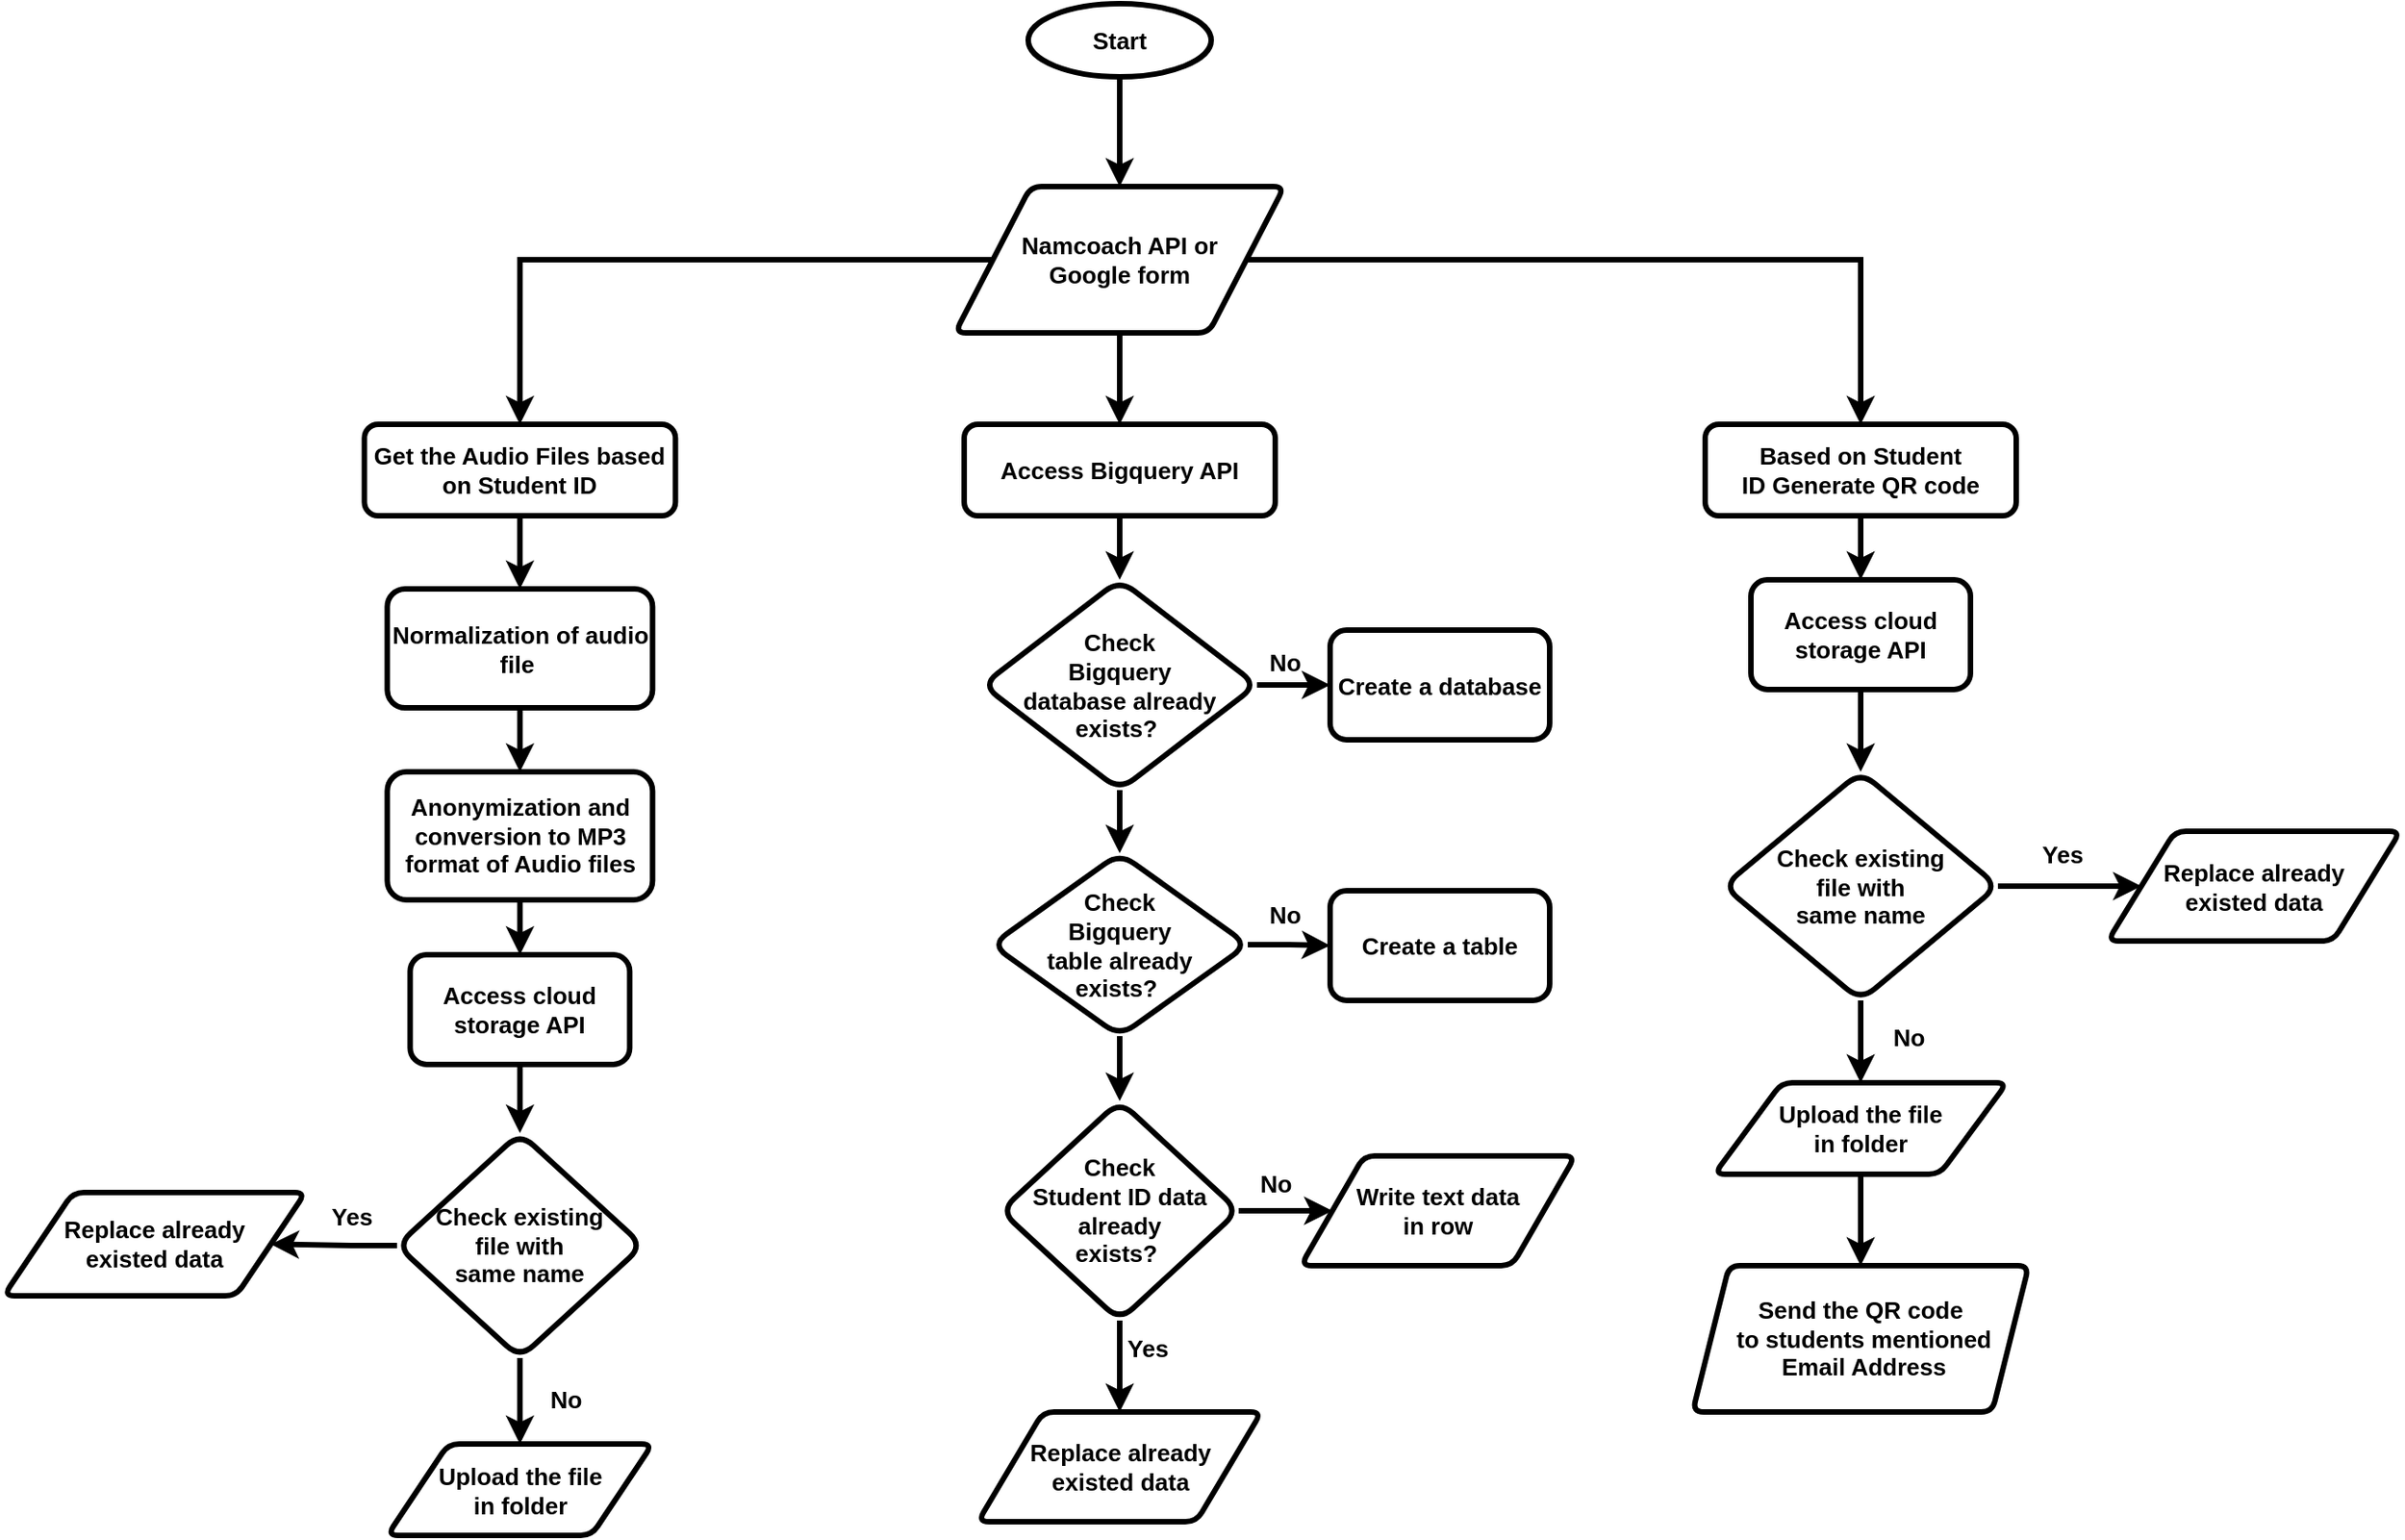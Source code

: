 <mxfile version="21.3.7" type="device">
  <diagram id="C5RBs43oDa-KdzZeNtuy" name="Page-1">
    <mxGraphModel dx="1617" dy="1725" grid="1" gridSize="10" guides="1" tooltips="1" connect="1" arrows="1" fold="1" page="1" pageScale="1" pageWidth="827" pageHeight="1169" math="0" shadow="0">
      <root>
        <mxCell id="WIyWlLk6GJQsqaUBKTNV-0" />
        <mxCell id="WIyWlLk6GJQsqaUBKTNV-1" parent="WIyWlLk6GJQsqaUBKTNV-0" />
        <mxCell id="HFD87ZsTar68PI5t0bXh-17" value="" style="edgeStyle=orthogonalEdgeStyle;rounded=0;orthogonalLoop=1;jettySize=auto;html=1;fontSize=13;fontStyle=1;strokeWidth=3;" parent="WIyWlLk6GJQsqaUBKTNV-1" source="HFD87ZsTar68PI5t0bXh-0" target="HFD87ZsTar68PI5t0bXh-8" edge="1">
          <mxGeometry relative="1" as="geometry" />
        </mxCell>
        <mxCell id="HFD87ZsTar68PI5t0bXh-0" value="Start" style="strokeWidth=3;html=1;shape=mxgraph.flowchart.start_1;whiteSpace=wrap;fontSize=13;fontStyle=1" parent="WIyWlLk6GJQsqaUBKTNV-1" vertex="1">
          <mxGeometry x="190" y="-30" width="100" height="40" as="geometry" />
        </mxCell>
        <mxCell id="FwLljS4KVHaQPc9MSkyf-1" value="" style="edgeStyle=orthogonalEdgeStyle;rounded=0;orthogonalLoop=1;jettySize=auto;html=1;strokeWidth=3;" parent="WIyWlLk6GJQsqaUBKTNV-1" source="HFD87ZsTar68PI5t0bXh-5" target="FwLljS4KVHaQPc9MSkyf-0" edge="1">
          <mxGeometry relative="1" as="geometry" />
        </mxCell>
        <mxCell id="HFD87ZsTar68PI5t0bXh-5" value="Get the Audio Files based on Student ID" style="rounded=1;whiteSpace=wrap;html=1;fontSize=13;glass=0;strokeWidth=3;shadow=0;fontStyle=1" parent="WIyWlLk6GJQsqaUBKTNV-1" vertex="1">
          <mxGeometry x="-172.82" y="200" width="170" height="50" as="geometry" />
        </mxCell>
        <mxCell id="HFD87ZsTar68PI5t0bXh-105" value="" style="edgeStyle=orthogonalEdgeStyle;rounded=0;orthogonalLoop=1;jettySize=auto;html=1;fontSize=13;fontStyle=1;strokeWidth=3;" parent="WIyWlLk6GJQsqaUBKTNV-1" source="HFD87ZsTar68PI5t0bXh-6" target="HFD87ZsTar68PI5t0bXh-104" edge="1">
          <mxGeometry relative="1" as="geometry" />
        </mxCell>
        <mxCell id="HFD87ZsTar68PI5t0bXh-6" value="Based on Student ID&amp;nbsp;Generate QR code" style="rounded=1;whiteSpace=wrap;html=1;fontSize=13;glass=0;strokeWidth=3;shadow=0;fontStyle=1" parent="WIyWlLk6GJQsqaUBKTNV-1" vertex="1">
          <mxGeometry x="560" y="200" width="170" height="50" as="geometry" />
        </mxCell>
        <mxCell id="HFD87ZsTar68PI5t0bXh-25" value="" style="edgeStyle=orthogonalEdgeStyle;rounded=0;orthogonalLoop=1;jettySize=auto;html=1;fontSize=13;fontStyle=1;strokeWidth=3;" parent="WIyWlLk6GJQsqaUBKTNV-1" source="HFD87ZsTar68PI5t0bXh-7" target="HFD87ZsTar68PI5t0bXh-24" edge="1">
          <mxGeometry relative="1" as="geometry" />
        </mxCell>
        <mxCell id="HFD87ZsTar68PI5t0bXh-7" value="Access Bigquery API" style="rounded=1;whiteSpace=wrap;html=1;fontSize=13;glass=0;strokeWidth=3;shadow=0;fontStyle=1" parent="WIyWlLk6GJQsqaUBKTNV-1" vertex="1">
          <mxGeometry x="155" y="200" width="170" height="50" as="geometry" />
        </mxCell>
        <mxCell id="HFD87ZsTar68PI5t0bXh-11" value="" style="edgeStyle=orthogonalEdgeStyle;rounded=0;orthogonalLoop=1;jettySize=auto;html=1;fontSize=13;fontStyle=1;strokeWidth=3;" parent="WIyWlLk6GJQsqaUBKTNV-1" source="HFD87ZsTar68PI5t0bXh-8" target="HFD87ZsTar68PI5t0bXh-6" edge="1">
          <mxGeometry relative="1" as="geometry">
            <mxPoint x="360" y="110" as="targetPoint" />
          </mxGeometry>
        </mxCell>
        <mxCell id="HFD87ZsTar68PI5t0bXh-13" style="edgeStyle=orthogonalEdgeStyle;rounded=0;orthogonalLoop=1;jettySize=auto;html=1;entryX=0.5;entryY=0;entryDx=0;entryDy=0;fontSize=13;fontStyle=1;strokeWidth=3;" parent="WIyWlLk6GJQsqaUBKTNV-1" source="HFD87ZsTar68PI5t0bXh-8" target="HFD87ZsTar68PI5t0bXh-5" edge="1">
          <mxGeometry relative="1" as="geometry" />
        </mxCell>
        <mxCell id="HFD87ZsTar68PI5t0bXh-14" style="edgeStyle=orthogonalEdgeStyle;rounded=0;orthogonalLoop=1;jettySize=auto;html=1;exitX=0.5;exitY=1;exitDx=0;exitDy=0;entryX=0.5;entryY=0;entryDx=0;entryDy=0;fontSize=13;fontStyle=1;strokeWidth=3;" parent="WIyWlLk6GJQsqaUBKTNV-1" source="HFD87ZsTar68PI5t0bXh-8" target="HFD87ZsTar68PI5t0bXh-7" edge="1">
          <mxGeometry relative="1" as="geometry" />
        </mxCell>
        <mxCell id="HFD87ZsTar68PI5t0bXh-8" value="Namcoach API or &lt;br style=&quot;font-size: 13px;&quot;&gt;Google form" style="shape=parallelogram;html=1;strokeWidth=3;perimeter=parallelogramPerimeter;whiteSpace=wrap;rounded=1;arcSize=12;size=0.23;fontSize=13;fontStyle=1" parent="WIyWlLk6GJQsqaUBKTNV-1" vertex="1">
          <mxGeometry x="150" y="70" width="180" height="80" as="geometry" />
        </mxCell>
        <mxCell id="HFD87ZsTar68PI5t0bXh-27" value="" style="edgeStyle=orthogonalEdgeStyle;rounded=0;orthogonalLoop=1;jettySize=auto;html=1;fontSize=13;fontStyle=1;strokeWidth=3;" parent="WIyWlLk6GJQsqaUBKTNV-1" source="HFD87ZsTar68PI5t0bXh-24" target="HFD87ZsTar68PI5t0bXh-26" edge="1">
          <mxGeometry relative="1" as="geometry" />
        </mxCell>
        <mxCell id="HFD87ZsTar68PI5t0bXh-48" value="" style="edgeStyle=orthogonalEdgeStyle;rounded=0;orthogonalLoop=1;jettySize=auto;html=1;fontSize=13;fontStyle=1;strokeWidth=3;" parent="WIyWlLk6GJQsqaUBKTNV-1" source="HFD87ZsTar68PI5t0bXh-24" target="HFD87ZsTar68PI5t0bXh-45" edge="1">
          <mxGeometry relative="1" as="geometry" />
        </mxCell>
        <mxCell id="HFD87ZsTar68PI5t0bXh-24" value="Check &lt;br style=&quot;font-size: 13px;&quot;&gt;Bigquery &lt;br style=&quot;font-size: 13px;&quot;&gt;database already exists?&amp;nbsp;" style="rhombus;whiteSpace=wrap;html=1;rounded=1;glass=0;strokeWidth=3;shadow=0;direction=west;fontSize=13;fontStyle=1" parent="WIyWlLk6GJQsqaUBKTNV-1" vertex="1">
          <mxGeometry x="165" y="285" width="150" height="115" as="geometry" />
        </mxCell>
        <mxCell id="HFD87ZsTar68PI5t0bXh-26" value="Create a database" style="rounded=1;whiteSpace=wrap;html=1;glass=0;strokeWidth=3;shadow=0;fontSize=13;fontStyle=1" parent="WIyWlLk6GJQsqaUBKTNV-1" vertex="1">
          <mxGeometry x="355" y="312.5" width="120" height="60" as="geometry" />
        </mxCell>
        <mxCell id="HFD87ZsTar68PI5t0bXh-28" value="No" style="text;html=1;align=center;verticalAlign=middle;resizable=0;points=[];autosize=1;strokeColor=none;fillColor=none;fontSize=13;fontStyle=1;strokeWidth=3;" parent="WIyWlLk6GJQsqaUBKTNV-1" vertex="1">
          <mxGeometry x="310" y="315" width="40" height="30" as="geometry" />
        </mxCell>
        <mxCell id="HFD87ZsTar68PI5t0bXh-44" value="" style="edgeStyle=orthogonalEdgeStyle;rounded=0;orthogonalLoop=1;jettySize=auto;html=1;fontSize=13;fontStyle=1;strokeWidth=3;" parent="WIyWlLk6GJQsqaUBKTNV-1" source="HFD87ZsTar68PI5t0bXh-45" target="HFD87ZsTar68PI5t0bXh-46" edge="1">
          <mxGeometry relative="1" as="geometry" />
        </mxCell>
        <mxCell id="HFD87ZsTar68PI5t0bXh-54" value="" style="edgeStyle=orthogonalEdgeStyle;rounded=0;orthogonalLoop=1;jettySize=auto;html=1;fontSize=13;fontStyle=1;strokeWidth=3;" parent="WIyWlLk6GJQsqaUBKTNV-1" source="HFD87ZsTar68PI5t0bXh-45" target="HFD87ZsTar68PI5t0bXh-50" edge="1">
          <mxGeometry relative="1" as="geometry" />
        </mxCell>
        <mxCell id="HFD87ZsTar68PI5t0bXh-45" value="Check &lt;br style=&quot;font-size: 13px;&quot;&gt;Bigquery &lt;br style=&quot;font-size: 13px;&quot;&gt;table already &lt;br style=&quot;font-size: 13px;&quot;&gt;exists?&amp;nbsp;" style="rhombus;whiteSpace=wrap;html=1;rounded=1;glass=0;strokeWidth=3;shadow=0;fontSize=13;fontStyle=1" parent="WIyWlLk6GJQsqaUBKTNV-1" vertex="1">
          <mxGeometry x="170" y="434.5" width="140" height="100" as="geometry" />
        </mxCell>
        <mxCell id="HFD87ZsTar68PI5t0bXh-46" value="Create a table" style="rounded=1;whiteSpace=wrap;html=1;glass=0;strokeWidth=3;shadow=0;fontSize=13;fontStyle=1" parent="WIyWlLk6GJQsqaUBKTNV-1" vertex="1">
          <mxGeometry x="355" y="455" width="120" height="60" as="geometry" />
        </mxCell>
        <mxCell id="HFD87ZsTar68PI5t0bXh-47" value="No" style="text;html=1;align=center;verticalAlign=middle;resizable=0;points=[];autosize=1;strokeColor=none;fillColor=none;fontSize=13;fontStyle=1;strokeWidth=3;" parent="WIyWlLk6GJQsqaUBKTNV-1" vertex="1">
          <mxGeometry x="310" y="452.5" width="40" height="30" as="geometry" />
        </mxCell>
        <mxCell id="HFD87ZsTar68PI5t0bXh-84" value="" style="edgeStyle=orthogonalEdgeStyle;rounded=0;orthogonalLoop=1;jettySize=auto;html=1;fontSize=13;fontStyle=1;strokeWidth=3;" parent="WIyWlLk6GJQsqaUBKTNV-1" source="HFD87ZsTar68PI5t0bXh-50" target="HFD87ZsTar68PI5t0bXh-83" edge="1">
          <mxGeometry relative="1" as="geometry" />
        </mxCell>
        <mxCell id="O80k9jahpUldKJ10qQsK-3" value="" style="edgeStyle=orthogonalEdgeStyle;rounded=0;orthogonalLoop=1;jettySize=auto;html=1;strokeWidth=3;" parent="WIyWlLk6GJQsqaUBKTNV-1" source="HFD87ZsTar68PI5t0bXh-50" target="HFD87ZsTar68PI5t0bXh-81" edge="1">
          <mxGeometry relative="1" as="geometry" />
        </mxCell>
        <mxCell id="HFD87ZsTar68PI5t0bXh-50" value="Check &lt;br style=&quot;font-size: 13px;&quot;&gt;Student ID data&lt;br style=&quot;font-size: 13px;&quot;&gt;already &lt;br style=&quot;font-size: 13px;&quot;&gt;exists?&amp;nbsp;" style="rhombus;whiteSpace=wrap;html=1;rounded=1;glass=0;strokeWidth=3;shadow=0;fontSize=13;fontStyle=1" parent="WIyWlLk6GJQsqaUBKTNV-1" vertex="1">
          <mxGeometry x="175" y="570" width="130" height="120" as="geometry" />
        </mxCell>
        <mxCell id="HFD87ZsTar68PI5t0bXh-52" value="No" style="text;html=1;align=center;verticalAlign=middle;resizable=0;points=[];autosize=1;strokeColor=none;fillColor=none;fontSize=13;fontStyle=1;strokeWidth=3;" parent="WIyWlLk6GJQsqaUBKTNV-1" vertex="1">
          <mxGeometry x="305" y="600" width="40" height="30" as="geometry" />
        </mxCell>
        <mxCell id="HFD87ZsTar68PI5t0bXh-57" value="Yes" style="text;html=1;align=center;verticalAlign=middle;resizable=0;points=[];autosize=1;strokeColor=none;fillColor=none;fontSize=13;fontStyle=1;strokeWidth=3;" parent="WIyWlLk6GJQsqaUBKTNV-1" vertex="1">
          <mxGeometry x="230" y="690" width="50" height="30" as="geometry" />
        </mxCell>
        <mxCell id="HFD87ZsTar68PI5t0bXh-81" value="Replace already &lt;br style=&quot;font-size: 13px;&quot;&gt;existed data" style="shape=parallelogram;html=1;strokeWidth=3;perimeter=parallelogramPerimeter;whiteSpace=wrap;rounded=1;arcSize=12;size=0.23;fontSize=13;fontStyle=1" parent="WIyWlLk6GJQsqaUBKTNV-1" vertex="1">
          <mxGeometry x="162.5" y="740" width="155" height="60" as="geometry" />
        </mxCell>
        <mxCell id="HFD87ZsTar68PI5t0bXh-83" value="Write text data &lt;br style=&quot;font-size: 13px;&quot;&gt;in row" style="shape=parallelogram;html=1;strokeWidth=3;perimeter=parallelogramPerimeter;whiteSpace=wrap;rounded=1;arcSize=12;size=0.23;fontSize=13;fontStyle=1" parent="WIyWlLk6GJQsqaUBKTNV-1" vertex="1">
          <mxGeometry x="339" y="600" width="150" height="60" as="geometry" />
        </mxCell>
        <mxCell id="HFD87ZsTar68PI5t0bXh-115" value="" style="edgeStyle=orthogonalEdgeStyle;rounded=0;orthogonalLoop=1;jettySize=auto;html=1;fontSize=13;fontStyle=1;strokeWidth=3;" parent="WIyWlLk6GJQsqaUBKTNV-1" source="HFD87ZsTar68PI5t0bXh-104" target="HFD87ZsTar68PI5t0bXh-108" edge="1">
          <mxGeometry relative="1" as="geometry" />
        </mxCell>
        <mxCell id="HFD87ZsTar68PI5t0bXh-104" value="Access cloud storage API" style="whiteSpace=wrap;html=1;rounded=1;glass=0;strokeWidth=3;shadow=0;fontSize=13;fontStyle=1" parent="WIyWlLk6GJQsqaUBKTNV-1" vertex="1">
          <mxGeometry x="585" y="285" width="120" height="60" as="geometry" />
        </mxCell>
        <mxCell id="HFD87ZsTar68PI5t0bXh-106" value="" style="edgeStyle=orthogonalEdgeStyle;rounded=0;orthogonalLoop=1;jettySize=auto;html=1;fontSize=13;fontStyle=1;strokeWidth=3;" parent="WIyWlLk6GJQsqaUBKTNV-1" source="HFD87ZsTar68PI5t0bXh-108" target="HFD87ZsTar68PI5t0bXh-111" edge="1">
          <mxGeometry relative="1" as="geometry" />
        </mxCell>
        <mxCell id="HFD87ZsTar68PI5t0bXh-107" value="" style="edgeStyle=orthogonalEdgeStyle;rounded=0;orthogonalLoop=1;jettySize=auto;html=1;fontSize=13;fontStyle=1;strokeWidth=3;" parent="WIyWlLk6GJQsqaUBKTNV-1" source="HFD87ZsTar68PI5t0bXh-108" target="HFD87ZsTar68PI5t0bXh-112" edge="1">
          <mxGeometry relative="1" as="geometry" />
        </mxCell>
        <mxCell id="HFD87ZsTar68PI5t0bXh-108" value="Check existing&lt;br style=&quot;font-size: 13px;&quot;&gt;file with &lt;br style=&quot;font-size: 13px;&quot;&gt;same name" style="rhombus;whiteSpace=wrap;html=1;rounded=1;glass=0;strokeWidth=3;shadow=0;fontSize=13;fontStyle=1" parent="WIyWlLk6GJQsqaUBKTNV-1" vertex="1">
          <mxGeometry x="570" y="390" width="150" height="125" as="geometry" />
        </mxCell>
        <mxCell id="HFD87ZsTar68PI5t0bXh-109" value="Yes" style="text;html=1;align=center;verticalAlign=middle;resizable=0;points=[];autosize=1;strokeColor=none;fillColor=none;fontSize=13;fontStyle=1;strokeWidth=3;" parent="WIyWlLk6GJQsqaUBKTNV-1" vertex="1">
          <mxGeometry x="730" y="420" width="50" height="30" as="geometry" />
        </mxCell>
        <mxCell id="HFD87ZsTar68PI5t0bXh-110" value="No" style="text;html=1;align=center;verticalAlign=middle;resizable=0;points=[];autosize=1;strokeColor=none;fillColor=none;fontSize=13;fontStyle=1;strokeWidth=3;" parent="WIyWlLk6GJQsqaUBKTNV-1" vertex="1">
          <mxGeometry x="650.63" y="520" width="40" height="30" as="geometry" />
        </mxCell>
        <mxCell id="HFD87ZsTar68PI5t0bXh-111" value="Replace already &lt;br style=&quot;font-size: 13px;&quot;&gt;existed data" style="shape=parallelogram;html=1;strokeWidth=3;perimeter=parallelogramPerimeter;whiteSpace=wrap;rounded=1;arcSize=12;size=0.23;fontSize=13;fontStyle=1" parent="WIyWlLk6GJQsqaUBKTNV-1" vertex="1">
          <mxGeometry x="780" y="422.5" width="160" height="60" as="geometry" />
        </mxCell>
        <mxCell id="TRQf9JHlZNVoiPhSfagF-1" value="" style="edgeStyle=orthogonalEdgeStyle;rounded=0;orthogonalLoop=1;jettySize=auto;html=1;strokeWidth=3;" parent="WIyWlLk6GJQsqaUBKTNV-1" source="HFD87ZsTar68PI5t0bXh-112" target="TRQf9JHlZNVoiPhSfagF-0" edge="1">
          <mxGeometry relative="1" as="geometry" />
        </mxCell>
        <mxCell id="HFD87ZsTar68PI5t0bXh-112" value="Upload the file&lt;br style=&quot;font-size: 13px;&quot;&gt;in folder" style="shape=parallelogram;html=1;strokeWidth=3;perimeter=parallelogramPerimeter;whiteSpace=wrap;rounded=1;arcSize=12;size=0.23;fontSize=13;fontStyle=1" parent="WIyWlLk6GJQsqaUBKTNV-1" vertex="1">
          <mxGeometry x="565" y="560" width="160" height="50" as="geometry" />
        </mxCell>
        <mxCell id="FwLljS4KVHaQPc9MSkyf-3" value="" style="edgeStyle=orthogonalEdgeStyle;rounded=0;orthogonalLoop=1;jettySize=auto;html=1;strokeWidth=3;" parent="WIyWlLk6GJQsqaUBKTNV-1" source="FwLljS4KVHaQPc9MSkyf-0" target="FwLljS4KVHaQPc9MSkyf-2" edge="1">
          <mxGeometry relative="1" as="geometry" />
        </mxCell>
        <mxCell id="FwLljS4KVHaQPc9MSkyf-0" value="Normalization of audio file&amp;nbsp;" style="rounded=1;whiteSpace=wrap;html=1;fontSize=13;glass=0;strokeWidth=3;shadow=0;fontStyle=1;" parent="WIyWlLk6GJQsqaUBKTNV-1" vertex="1">
          <mxGeometry x="-160.32" y="290" width="145" height="65" as="geometry" />
        </mxCell>
        <mxCell id="FwLljS4KVHaQPc9MSkyf-13" value="" style="edgeStyle=orthogonalEdgeStyle;rounded=0;orthogonalLoop=1;jettySize=auto;html=1;strokeWidth=3;" parent="WIyWlLk6GJQsqaUBKTNV-1" source="FwLljS4KVHaQPc9MSkyf-2" target="FwLljS4KVHaQPc9MSkyf-5" edge="1">
          <mxGeometry relative="1" as="geometry" />
        </mxCell>
        <mxCell id="FwLljS4KVHaQPc9MSkyf-2" value="Anonymization and conversion to MP3 format of Audio files" style="rounded=1;whiteSpace=wrap;html=1;fontSize=13;glass=0;strokeWidth=3;shadow=0;fontStyle=1;" parent="WIyWlLk6GJQsqaUBKTNV-1" vertex="1">
          <mxGeometry x="-160.32" y="390" width="145" height="70" as="geometry" />
        </mxCell>
        <mxCell id="FwLljS4KVHaQPc9MSkyf-4" value="" style="edgeStyle=orthogonalEdgeStyle;rounded=0;orthogonalLoop=1;jettySize=auto;html=1;fontSize=13;fontStyle=1;strokeWidth=3;" parent="WIyWlLk6GJQsqaUBKTNV-1" source="FwLljS4KVHaQPc9MSkyf-5" target="FwLljS4KVHaQPc9MSkyf-8" edge="1">
          <mxGeometry relative="1" as="geometry" />
        </mxCell>
        <mxCell id="FwLljS4KVHaQPc9MSkyf-5" value="Access cloud storage API" style="whiteSpace=wrap;html=1;rounded=1;glass=0;strokeWidth=3;shadow=0;fontSize=13;fontStyle=1" parent="WIyWlLk6GJQsqaUBKTNV-1" vertex="1">
          <mxGeometry x="-147.82" y="490" width="120" height="60" as="geometry" />
        </mxCell>
        <mxCell id="FwLljS4KVHaQPc9MSkyf-6" value="" style="edgeStyle=orthogonalEdgeStyle;rounded=0;orthogonalLoop=1;jettySize=auto;html=1;fontSize=13;fontStyle=1;strokeWidth=3;" parent="WIyWlLk6GJQsqaUBKTNV-1" source="FwLljS4KVHaQPc9MSkyf-8" target="FwLljS4KVHaQPc9MSkyf-11" edge="1">
          <mxGeometry relative="1" as="geometry" />
        </mxCell>
        <mxCell id="FwLljS4KVHaQPc9MSkyf-7" value="" style="edgeStyle=orthogonalEdgeStyle;rounded=0;orthogonalLoop=1;jettySize=auto;html=1;fontSize=13;fontStyle=1;strokeWidth=3;" parent="WIyWlLk6GJQsqaUBKTNV-1" source="FwLljS4KVHaQPc9MSkyf-8" target="FwLljS4KVHaQPc9MSkyf-12" edge="1">
          <mxGeometry relative="1" as="geometry" />
        </mxCell>
        <mxCell id="FwLljS4KVHaQPc9MSkyf-8" value="Check existing&lt;br style=&quot;font-size: 13px;&quot;&gt;file with &lt;br style=&quot;font-size: 13px;&quot;&gt;same name" style="rhombus;whiteSpace=wrap;html=1;rounded=1;glass=0;strokeWidth=3;shadow=0;fontSize=13;fontStyle=1" parent="WIyWlLk6GJQsqaUBKTNV-1" vertex="1">
          <mxGeometry x="-155" y="587.5" width="134.37" height="123" as="geometry" />
        </mxCell>
        <mxCell id="FwLljS4KVHaQPc9MSkyf-9" value="Yes" style="text;html=1;align=center;verticalAlign=middle;resizable=0;points=[];autosize=1;strokeColor=none;fillColor=none;fontSize=13;fontStyle=1;strokeWidth=3;" parent="WIyWlLk6GJQsqaUBKTNV-1" vertex="1">
          <mxGeometry x="-205" y="617.5" width="50" height="30" as="geometry" />
        </mxCell>
        <mxCell id="FwLljS4KVHaQPc9MSkyf-10" value="No" style="text;html=1;align=center;verticalAlign=middle;resizable=0;points=[];autosize=1;strokeColor=none;fillColor=none;fontSize=13;fontStyle=1;strokeWidth=3;" parent="WIyWlLk6GJQsqaUBKTNV-1" vertex="1">
          <mxGeometry x="-82.82" y="717.5" width="40" height="30" as="geometry" />
        </mxCell>
        <mxCell id="FwLljS4KVHaQPc9MSkyf-11" value="Replace already &lt;br style=&quot;font-size: 13px;&quot;&gt;existed data" style="shape=parallelogram;html=1;strokeWidth=3;perimeter=parallelogramPerimeter;whiteSpace=wrap;rounded=1;arcSize=12;size=0.23;fontSize=13;fontStyle=1" parent="WIyWlLk6GJQsqaUBKTNV-1" vertex="1">
          <mxGeometry x="-370" y="620" width="165" height="56.5" as="geometry" />
        </mxCell>
        <mxCell id="FwLljS4KVHaQPc9MSkyf-12" value="Upload the file&lt;br style=&quot;font-size: 13px;&quot;&gt;in folder" style="shape=parallelogram;html=1;strokeWidth=3;perimeter=parallelogramPerimeter;whiteSpace=wrap;rounded=1;arcSize=12;size=0.23;fontSize=13;fontStyle=1" parent="WIyWlLk6GJQsqaUBKTNV-1" vertex="1">
          <mxGeometry x="-160.32" y="757.5" width="145" height="50" as="geometry" />
        </mxCell>
        <mxCell id="TRQf9JHlZNVoiPhSfagF-0" value="Send the QR code&lt;br style=&quot;border-color: var(--border-color);&quot;&gt;&amp;nbsp;to students mentioned&lt;br style=&quot;border-color: var(--border-color);&quot;&gt;&amp;nbsp;Email Address" style="shape=parallelogram;perimeter=parallelogramPerimeter;whiteSpace=wrap;html=1;fixedSize=1;fontSize=13;strokeWidth=3;rounded=1;arcSize=12;fontStyle=1;" parent="WIyWlLk6GJQsqaUBKTNV-1" vertex="1">
          <mxGeometry x="553.12" y="660" width="183.75" height="80" as="geometry" />
        </mxCell>
      </root>
    </mxGraphModel>
  </diagram>
</mxfile>
